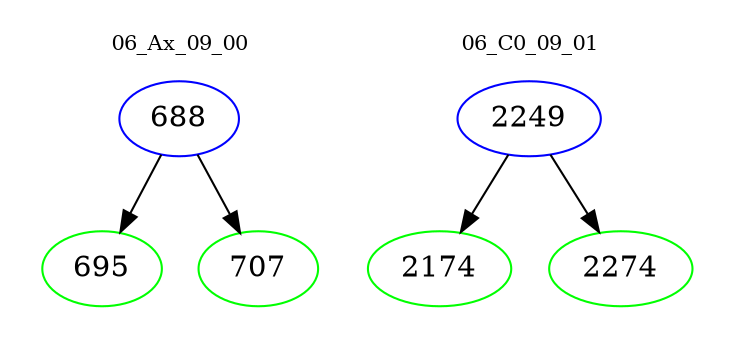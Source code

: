 digraph{
subgraph cluster_0 {
color = white
label = "06_Ax_09_00";
fontsize=10;
T0_688 [label="688", color="blue"]
T0_688 -> T0_695 [color="black"]
T0_695 [label="695", color="green"]
T0_688 -> T0_707 [color="black"]
T0_707 [label="707", color="green"]
}
subgraph cluster_1 {
color = white
label = "06_C0_09_01";
fontsize=10;
T1_2249 [label="2249", color="blue"]
T1_2249 -> T1_2174 [color="black"]
T1_2174 [label="2174", color="green"]
T1_2249 -> T1_2274 [color="black"]
T1_2274 [label="2274", color="green"]
}
}
